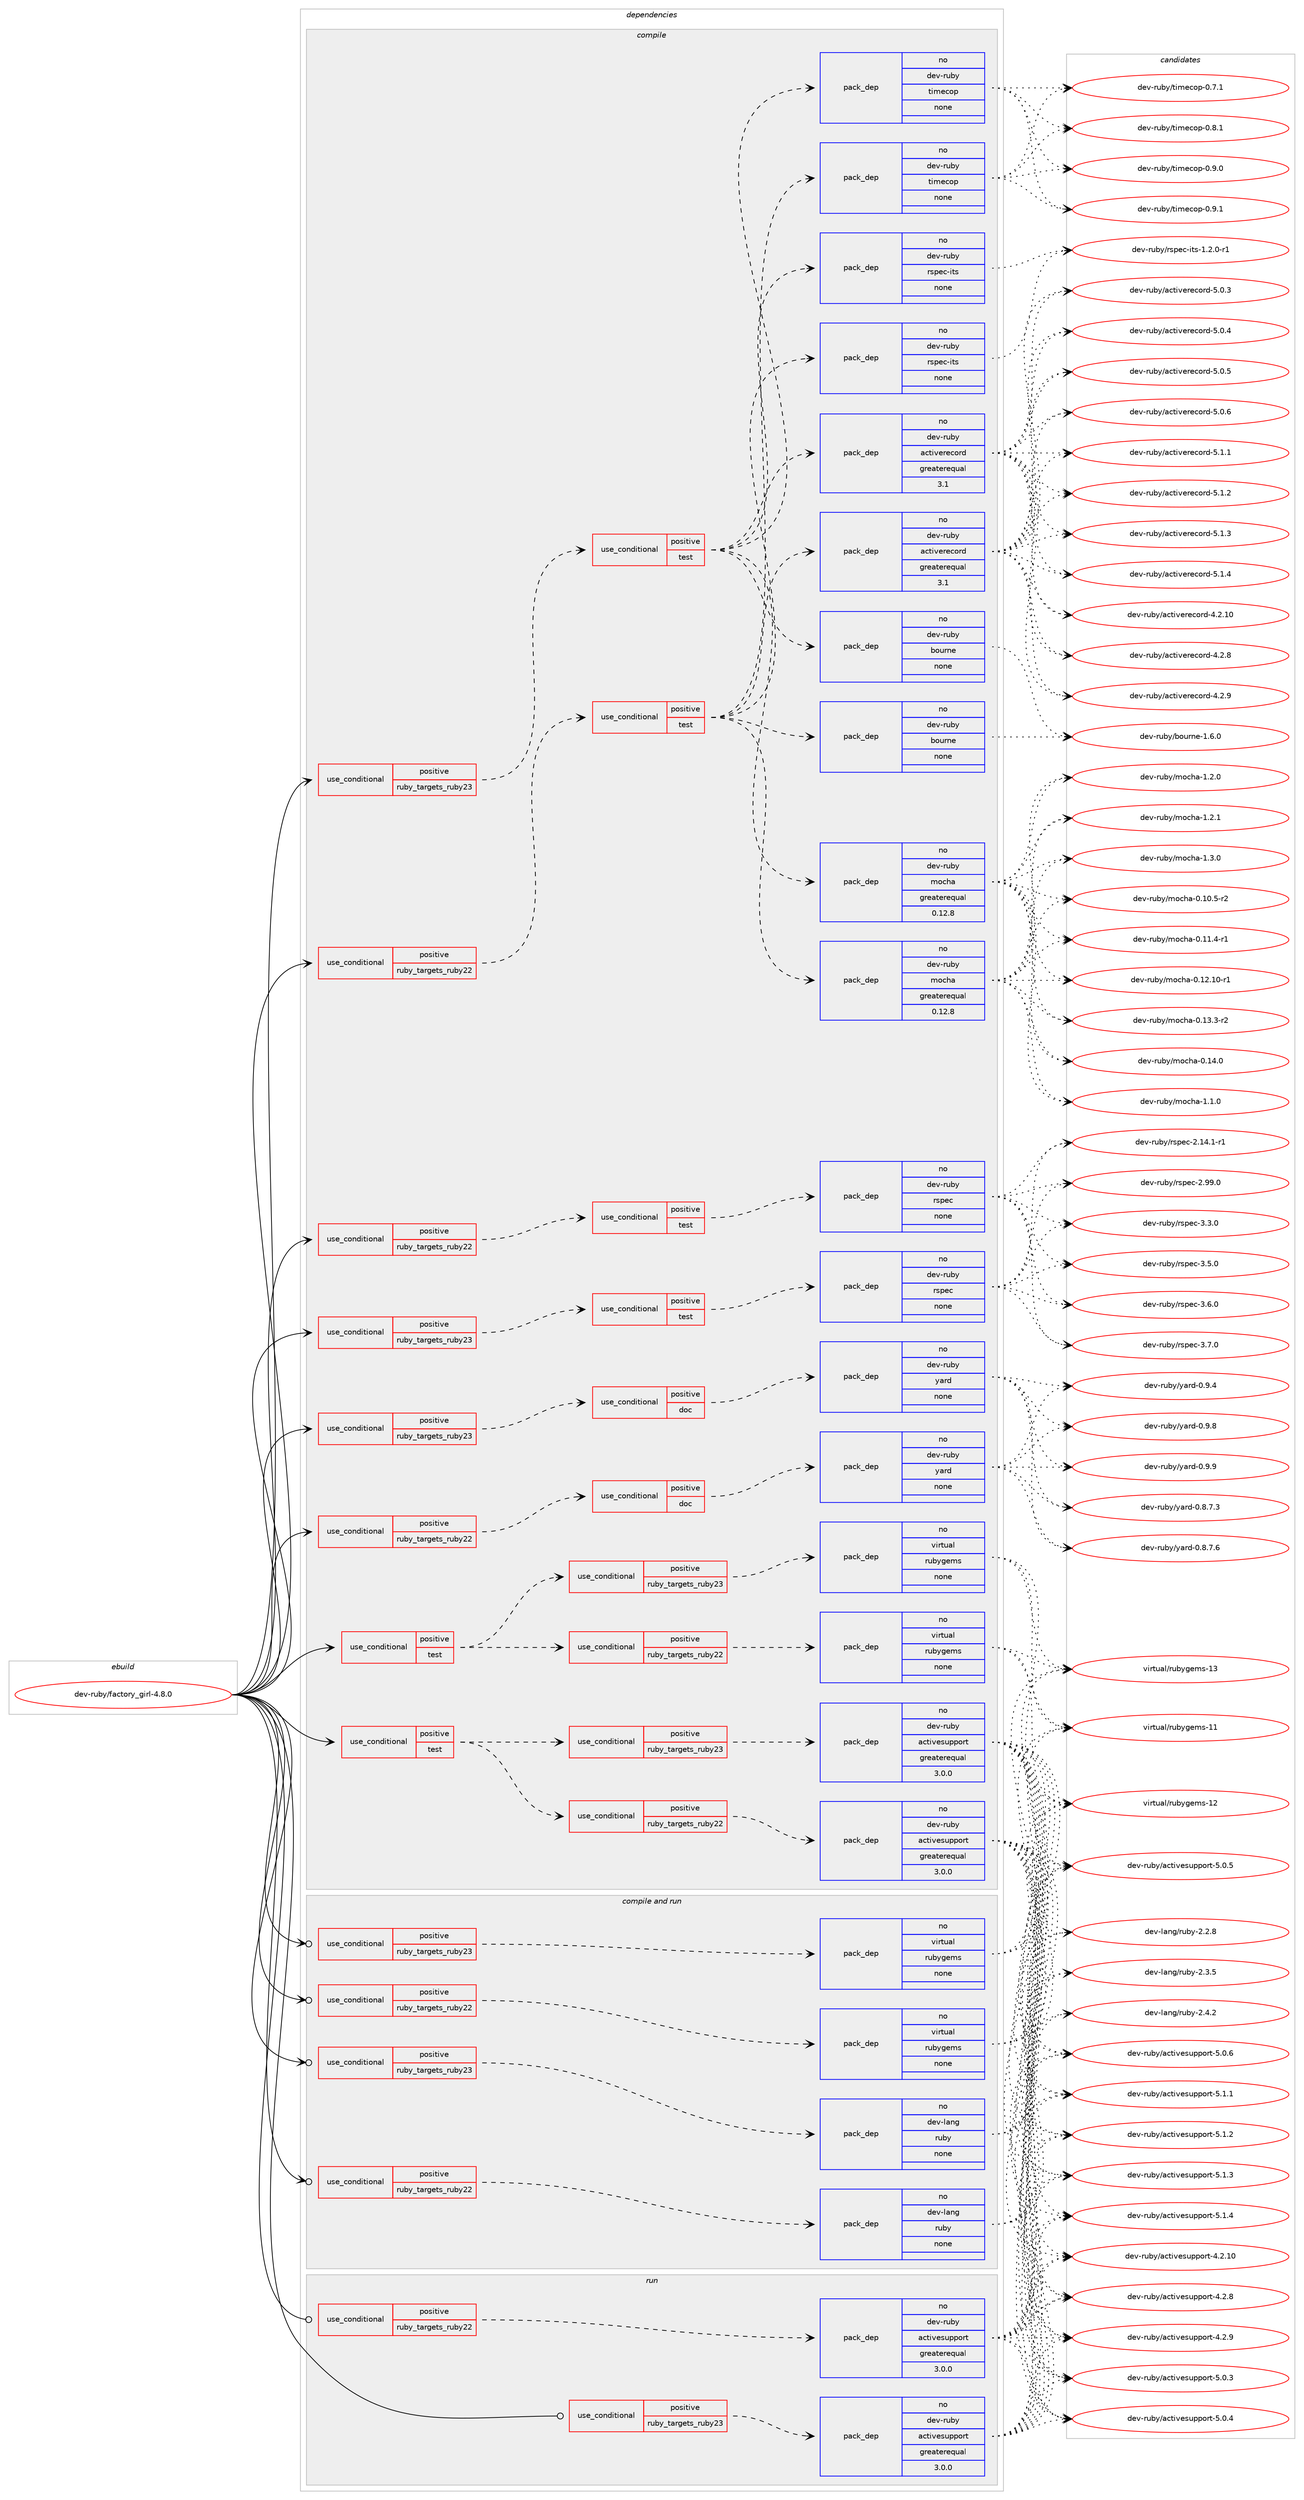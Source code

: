 digraph prolog {

# *************
# Graph options
# *************

newrank=true;
concentrate=true;
compound=true;
graph [rankdir=LR,fontname=Helvetica,fontsize=10,ranksep=1.5];#, ranksep=2.5, nodesep=0.2];
edge  [arrowhead=vee];
node  [fontname=Helvetica,fontsize=10];

# **********
# The ebuild
# **********

subgraph cluster_leftcol {
color=gray;
rank=same;
label=<<i>ebuild</i>>;
id [label="dev-ruby/factory_girl-4.8.0", color=red, width=4, href="../dev-ruby/factory_girl-4.8.0.svg"];
}

# ****************
# The dependencies
# ****************

subgraph cluster_midcol {
color=gray;
label=<<i>dependencies</i>>;
subgraph cluster_compile {
fillcolor="#eeeeee";
style=filled;
label=<<i>compile</i>>;
subgraph cond56533 {
dependency237658 [label=<<TABLE BORDER="0" CELLBORDER="1" CELLSPACING="0" CELLPADDING="4"><TR><TD ROWSPAN="3" CELLPADDING="10">use_conditional</TD></TR><TR><TD>positive</TD></TR><TR><TD>ruby_targets_ruby22</TD></TR></TABLE>>, shape=none, color=red];
subgraph cond56534 {
dependency237659 [label=<<TABLE BORDER="0" CELLBORDER="1" CELLSPACING="0" CELLPADDING="4"><TR><TD ROWSPAN="3" CELLPADDING="10">use_conditional</TD></TR><TR><TD>positive</TD></TR><TR><TD>doc</TD></TR></TABLE>>, shape=none, color=red];
subgraph pack177048 {
dependency237660 [label=<<TABLE BORDER="0" CELLBORDER="1" CELLSPACING="0" CELLPADDING="4" WIDTH="220"><TR><TD ROWSPAN="6" CELLPADDING="30">pack_dep</TD></TR><TR><TD WIDTH="110">no</TD></TR><TR><TD>dev-ruby</TD></TR><TR><TD>yard</TD></TR><TR><TD>none</TD></TR><TR><TD></TD></TR></TABLE>>, shape=none, color=blue];
}
dependency237659:e -> dependency237660:w [weight=20,style="dashed",arrowhead="vee"];
}
dependency237658:e -> dependency237659:w [weight=20,style="dashed",arrowhead="vee"];
}
id:e -> dependency237658:w [weight=20,style="solid",arrowhead="vee"];
subgraph cond56535 {
dependency237661 [label=<<TABLE BORDER="0" CELLBORDER="1" CELLSPACING="0" CELLPADDING="4"><TR><TD ROWSPAN="3" CELLPADDING="10">use_conditional</TD></TR><TR><TD>positive</TD></TR><TR><TD>ruby_targets_ruby22</TD></TR></TABLE>>, shape=none, color=red];
subgraph cond56536 {
dependency237662 [label=<<TABLE BORDER="0" CELLBORDER="1" CELLSPACING="0" CELLPADDING="4"><TR><TD ROWSPAN="3" CELLPADDING="10">use_conditional</TD></TR><TR><TD>positive</TD></TR><TR><TD>test</TD></TR></TABLE>>, shape=none, color=red];
subgraph pack177049 {
dependency237663 [label=<<TABLE BORDER="0" CELLBORDER="1" CELLSPACING="0" CELLPADDING="4" WIDTH="220"><TR><TD ROWSPAN="6" CELLPADDING="30">pack_dep</TD></TR><TR><TD WIDTH="110">no</TD></TR><TR><TD>dev-ruby</TD></TR><TR><TD>activerecord</TD></TR><TR><TD>greaterequal</TD></TR><TR><TD>3.1</TD></TR></TABLE>>, shape=none, color=blue];
}
dependency237662:e -> dependency237663:w [weight=20,style="dashed",arrowhead="vee"];
subgraph pack177050 {
dependency237664 [label=<<TABLE BORDER="0" CELLBORDER="1" CELLSPACING="0" CELLPADDING="4" WIDTH="220"><TR><TD ROWSPAN="6" CELLPADDING="30">pack_dep</TD></TR><TR><TD WIDTH="110">no</TD></TR><TR><TD>dev-ruby</TD></TR><TR><TD>bourne</TD></TR><TR><TD>none</TD></TR><TR><TD></TD></TR></TABLE>>, shape=none, color=blue];
}
dependency237662:e -> dependency237664:w [weight=20,style="dashed",arrowhead="vee"];
subgraph pack177051 {
dependency237665 [label=<<TABLE BORDER="0" CELLBORDER="1" CELLSPACING="0" CELLPADDING="4" WIDTH="220"><TR><TD ROWSPAN="6" CELLPADDING="30">pack_dep</TD></TR><TR><TD WIDTH="110">no</TD></TR><TR><TD>dev-ruby</TD></TR><TR><TD>mocha</TD></TR><TR><TD>greaterequal</TD></TR><TR><TD>0.12.8</TD></TR></TABLE>>, shape=none, color=blue];
}
dependency237662:e -> dependency237665:w [weight=20,style="dashed",arrowhead="vee"];
subgraph pack177052 {
dependency237666 [label=<<TABLE BORDER="0" CELLBORDER="1" CELLSPACING="0" CELLPADDING="4" WIDTH="220"><TR><TD ROWSPAN="6" CELLPADDING="30">pack_dep</TD></TR><TR><TD WIDTH="110">no</TD></TR><TR><TD>dev-ruby</TD></TR><TR><TD>rspec-its</TD></TR><TR><TD>none</TD></TR><TR><TD></TD></TR></TABLE>>, shape=none, color=blue];
}
dependency237662:e -> dependency237666:w [weight=20,style="dashed",arrowhead="vee"];
subgraph pack177053 {
dependency237667 [label=<<TABLE BORDER="0" CELLBORDER="1" CELLSPACING="0" CELLPADDING="4" WIDTH="220"><TR><TD ROWSPAN="6" CELLPADDING="30">pack_dep</TD></TR><TR><TD WIDTH="110">no</TD></TR><TR><TD>dev-ruby</TD></TR><TR><TD>timecop</TD></TR><TR><TD>none</TD></TR><TR><TD></TD></TR></TABLE>>, shape=none, color=blue];
}
dependency237662:e -> dependency237667:w [weight=20,style="dashed",arrowhead="vee"];
}
dependency237661:e -> dependency237662:w [weight=20,style="dashed",arrowhead="vee"];
}
id:e -> dependency237661:w [weight=20,style="solid",arrowhead="vee"];
subgraph cond56537 {
dependency237668 [label=<<TABLE BORDER="0" CELLBORDER="1" CELLSPACING="0" CELLPADDING="4"><TR><TD ROWSPAN="3" CELLPADDING="10">use_conditional</TD></TR><TR><TD>positive</TD></TR><TR><TD>ruby_targets_ruby22</TD></TR></TABLE>>, shape=none, color=red];
subgraph cond56538 {
dependency237669 [label=<<TABLE BORDER="0" CELLBORDER="1" CELLSPACING="0" CELLPADDING="4"><TR><TD ROWSPAN="3" CELLPADDING="10">use_conditional</TD></TR><TR><TD>positive</TD></TR><TR><TD>test</TD></TR></TABLE>>, shape=none, color=red];
subgraph pack177054 {
dependency237670 [label=<<TABLE BORDER="0" CELLBORDER="1" CELLSPACING="0" CELLPADDING="4" WIDTH="220"><TR><TD ROWSPAN="6" CELLPADDING="30">pack_dep</TD></TR><TR><TD WIDTH="110">no</TD></TR><TR><TD>dev-ruby</TD></TR><TR><TD>rspec</TD></TR><TR><TD>none</TD></TR><TR><TD></TD></TR></TABLE>>, shape=none, color=blue];
}
dependency237669:e -> dependency237670:w [weight=20,style="dashed",arrowhead="vee"];
}
dependency237668:e -> dependency237669:w [weight=20,style="dashed",arrowhead="vee"];
}
id:e -> dependency237668:w [weight=20,style="solid",arrowhead="vee"];
subgraph cond56539 {
dependency237671 [label=<<TABLE BORDER="0" CELLBORDER="1" CELLSPACING="0" CELLPADDING="4"><TR><TD ROWSPAN="3" CELLPADDING="10">use_conditional</TD></TR><TR><TD>positive</TD></TR><TR><TD>ruby_targets_ruby23</TD></TR></TABLE>>, shape=none, color=red];
subgraph cond56540 {
dependency237672 [label=<<TABLE BORDER="0" CELLBORDER="1" CELLSPACING="0" CELLPADDING="4"><TR><TD ROWSPAN="3" CELLPADDING="10">use_conditional</TD></TR><TR><TD>positive</TD></TR><TR><TD>doc</TD></TR></TABLE>>, shape=none, color=red];
subgraph pack177055 {
dependency237673 [label=<<TABLE BORDER="0" CELLBORDER="1" CELLSPACING="0" CELLPADDING="4" WIDTH="220"><TR><TD ROWSPAN="6" CELLPADDING="30">pack_dep</TD></TR><TR><TD WIDTH="110">no</TD></TR><TR><TD>dev-ruby</TD></TR><TR><TD>yard</TD></TR><TR><TD>none</TD></TR><TR><TD></TD></TR></TABLE>>, shape=none, color=blue];
}
dependency237672:e -> dependency237673:w [weight=20,style="dashed",arrowhead="vee"];
}
dependency237671:e -> dependency237672:w [weight=20,style="dashed",arrowhead="vee"];
}
id:e -> dependency237671:w [weight=20,style="solid",arrowhead="vee"];
subgraph cond56541 {
dependency237674 [label=<<TABLE BORDER="0" CELLBORDER="1" CELLSPACING="0" CELLPADDING="4"><TR><TD ROWSPAN="3" CELLPADDING="10">use_conditional</TD></TR><TR><TD>positive</TD></TR><TR><TD>ruby_targets_ruby23</TD></TR></TABLE>>, shape=none, color=red];
subgraph cond56542 {
dependency237675 [label=<<TABLE BORDER="0" CELLBORDER="1" CELLSPACING="0" CELLPADDING="4"><TR><TD ROWSPAN="3" CELLPADDING="10">use_conditional</TD></TR><TR><TD>positive</TD></TR><TR><TD>test</TD></TR></TABLE>>, shape=none, color=red];
subgraph pack177056 {
dependency237676 [label=<<TABLE BORDER="0" CELLBORDER="1" CELLSPACING="0" CELLPADDING="4" WIDTH="220"><TR><TD ROWSPAN="6" CELLPADDING="30">pack_dep</TD></TR><TR><TD WIDTH="110">no</TD></TR><TR><TD>dev-ruby</TD></TR><TR><TD>activerecord</TD></TR><TR><TD>greaterequal</TD></TR><TR><TD>3.1</TD></TR></TABLE>>, shape=none, color=blue];
}
dependency237675:e -> dependency237676:w [weight=20,style="dashed",arrowhead="vee"];
subgraph pack177057 {
dependency237677 [label=<<TABLE BORDER="0" CELLBORDER="1" CELLSPACING="0" CELLPADDING="4" WIDTH="220"><TR><TD ROWSPAN="6" CELLPADDING="30">pack_dep</TD></TR><TR><TD WIDTH="110">no</TD></TR><TR><TD>dev-ruby</TD></TR><TR><TD>bourne</TD></TR><TR><TD>none</TD></TR><TR><TD></TD></TR></TABLE>>, shape=none, color=blue];
}
dependency237675:e -> dependency237677:w [weight=20,style="dashed",arrowhead="vee"];
subgraph pack177058 {
dependency237678 [label=<<TABLE BORDER="0" CELLBORDER="1" CELLSPACING="0" CELLPADDING="4" WIDTH="220"><TR><TD ROWSPAN="6" CELLPADDING="30">pack_dep</TD></TR><TR><TD WIDTH="110">no</TD></TR><TR><TD>dev-ruby</TD></TR><TR><TD>mocha</TD></TR><TR><TD>greaterequal</TD></TR><TR><TD>0.12.8</TD></TR></TABLE>>, shape=none, color=blue];
}
dependency237675:e -> dependency237678:w [weight=20,style="dashed",arrowhead="vee"];
subgraph pack177059 {
dependency237679 [label=<<TABLE BORDER="0" CELLBORDER="1" CELLSPACING="0" CELLPADDING="4" WIDTH="220"><TR><TD ROWSPAN="6" CELLPADDING="30">pack_dep</TD></TR><TR><TD WIDTH="110">no</TD></TR><TR><TD>dev-ruby</TD></TR><TR><TD>rspec-its</TD></TR><TR><TD>none</TD></TR><TR><TD></TD></TR></TABLE>>, shape=none, color=blue];
}
dependency237675:e -> dependency237679:w [weight=20,style="dashed",arrowhead="vee"];
subgraph pack177060 {
dependency237680 [label=<<TABLE BORDER="0" CELLBORDER="1" CELLSPACING="0" CELLPADDING="4" WIDTH="220"><TR><TD ROWSPAN="6" CELLPADDING="30">pack_dep</TD></TR><TR><TD WIDTH="110">no</TD></TR><TR><TD>dev-ruby</TD></TR><TR><TD>timecop</TD></TR><TR><TD>none</TD></TR><TR><TD></TD></TR></TABLE>>, shape=none, color=blue];
}
dependency237675:e -> dependency237680:w [weight=20,style="dashed",arrowhead="vee"];
}
dependency237674:e -> dependency237675:w [weight=20,style="dashed",arrowhead="vee"];
}
id:e -> dependency237674:w [weight=20,style="solid",arrowhead="vee"];
subgraph cond56543 {
dependency237681 [label=<<TABLE BORDER="0" CELLBORDER="1" CELLSPACING="0" CELLPADDING="4"><TR><TD ROWSPAN="3" CELLPADDING="10">use_conditional</TD></TR><TR><TD>positive</TD></TR><TR><TD>ruby_targets_ruby23</TD></TR></TABLE>>, shape=none, color=red];
subgraph cond56544 {
dependency237682 [label=<<TABLE BORDER="0" CELLBORDER="1" CELLSPACING="0" CELLPADDING="4"><TR><TD ROWSPAN="3" CELLPADDING="10">use_conditional</TD></TR><TR><TD>positive</TD></TR><TR><TD>test</TD></TR></TABLE>>, shape=none, color=red];
subgraph pack177061 {
dependency237683 [label=<<TABLE BORDER="0" CELLBORDER="1" CELLSPACING="0" CELLPADDING="4" WIDTH="220"><TR><TD ROWSPAN="6" CELLPADDING="30">pack_dep</TD></TR><TR><TD WIDTH="110">no</TD></TR><TR><TD>dev-ruby</TD></TR><TR><TD>rspec</TD></TR><TR><TD>none</TD></TR><TR><TD></TD></TR></TABLE>>, shape=none, color=blue];
}
dependency237682:e -> dependency237683:w [weight=20,style="dashed",arrowhead="vee"];
}
dependency237681:e -> dependency237682:w [weight=20,style="dashed",arrowhead="vee"];
}
id:e -> dependency237681:w [weight=20,style="solid",arrowhead="vee"];
subgraph cond56545 {
dependency237684 [label=<<TABLE BORDER="0" CELLBORDER="1" CELLSPACING="0" CELLPADDING="4"><TR><TD ROWSPAN="3" CELLPADDING="10">use_conditional</TD></TR><TR><TD>positive</TD></TR><TR><TD>test</TD></TR></TABLE>>, shape=none, color=red];
subgraph cond56546 {
dependency237685 [label=<<TABLE BORDER="0" CELLBORDER="1" CELLSPACING="0" CELLPADDING="4"><TR><TD ROWSPAN="3" CELLPADDING="10">use_conditional</TD></TR><TR><TD>positive</TD></TR><TR><TD>ruby_targets_ruby22</TD></TR></TABLE>>, shape=none, color=red];
subgraph pack177062 {
dependency237686 [label=<<TABLE BORDER="0" CELLBORDER="1" CELLSPACING="0" CELLPADDING="4" WIDTH="220"><TR><TD ROWSPAN="6" CELLPADDING="30">pack_dep</TD></TR><TR><TD WIDTH="110">no</TD></TR><TR><TD>dev-ruby</TD></TR><TR><TD>activesupport</TD></TR><TR><TD>greaterequal</TD></TR><TR><TD>3.0.0</TD></TR></TABLE>>, shape=none, color=blue];
}
dependency237685:e -> dependency237686:w [weight=20,style="dashed",arrowhead="vee"];
}
dependency237684:e -> dependency237685:w [weight=20,style="dashed",arrowhead="vee"];
subgraph cond56547 {
dependency237687 [label=<<TABLE BORDER="0" CELLBORDER="1" CELLSPACING="0" CELLPADDING="4"><TR><TD ROWSPAN="3" CELLPADDING="10">use_conditional</TD></TR><TR><TD>positive</TD></TR><TR><TD>ruby_targets_ruby23</TD></TR></TABLE>>, shape=none, color=red];
subgraph pack177063 {
dependency237688 [label=<<TABLE BORDER="0" CELLBORDER="1" CELLSPACING="0" CELLPADDING="4" WIDTH="220"><TR><TD ROWSPAN="6" CELLPADDING="30">pack_dep</TD></TR><TR><TD WIDTH="110">no</TD></TR><TR><TD>dev-ruby</TD></TR><TR><TD>activesupport</TD></TR><TR><TD>greaterequal</TD></TR><TR><TD>3.0.0</TD></TR></TABLE>>, shape=none, color=blue];
}
dependency237687:e -> dependency237688:w [weight=20,style="dashed",arrowhead="vee"];
}
dependency237684:e -> dependency237687:w [weight=20,style="dashed",arrowhead="vee"];
}
id:e -> dependency237684:w [weight=20,style="solid",arrowhead="vee"];
subgraph cond56548 {
dependency237689 [label=<<TABLE BORDER="0" CELLBORDER="1" CELLSPACING="0" CELLPADDING="4"><TR><TD ROWSPAN="3" CELLPADDING="10">use_conditional</TD></TR><TR><TD>positive</TD></TR><TR><TD>test</TD></TR></TABLE>>, shape=none, color=red];
subgraph cond56549 {
dependency237690 [label=<<TABLE BORDER="0" CELLBORDER="1" CELLSPACING="0" CELLPADDING="4"><TR><TD ROWSPAN="3" CELLPADDING="10">use_conditional</TD></TR><TR><TD>positive</TD></TR><TR><TD>ruby_targets_ruby22</TD></TR></TABLE>>, shape=none, color=red];
subgraph pack177064 {
dependency237691 [label=<<TABLE BORDER="0" CELLBORDER="1" CELLSPACING="0" CELLPADDING="4" WIDTH="220"><TR><TD ROWSPAN="6" CELLPADDING="30">pack_dep</TD></TR><TR><TD WIDTH="110">no</TD></TR><TR><TD>virtual</TD></TR><TR><TD>rubygems</TD></TR><TR><TD>none</TD></TR><TR><TD></TD></TR></TABLE>>, shape=none, color=blue];
}
dependency237690:e -> dependency237691:w [weight=20,style="dashed",arrowhead="vee"];
}
dependency237689:e -> dependency237690:w [weight=20,style="dashed",arrowhead="vee"];
subgraph cond56550 {
dependency237692 [label=<<TABLE BORDER="0" CELLBORDER="1" CELLSPACING="0" CELLPADDING="4"><TR><TD ROWSPAN="3" CELLPADDING="10">use_conditional</TD></TR><TR><TD>positive</TD></TR><TR><TD>ruby_targets_ruby23</TD></TR></TABLE>>, shape=none, color=red];
subgraph pack177065 {
dependency237693 [label=<<TABLE BORDER="0" CELLBORDER="1" CELLSPACING="0" CELLPADDING="4" WIDTH="220"><TR><TD ROWSPAN="6" CELLPADDING="30">pack_dep</TD></TR><TR><TD WIDTH="110">no</TD></TR><TR><TD>virtual</TD></TR><TR><TD>rubygems</TD></TR><TR><TD>none</TD></TR><TR><TD></TD></TR></TABLE>>, shape=none, color=blue];
}
dependency237692:e -> dependency237693:w [weight=20,style="dashed",arrowhead="vee"];
}
dependency237689:e -> dependency237692:w [weight=20,style="dashed",arrowhead="vee"];
}
id:e -> dependency237689:w [weight=20,style="solid",arrowhead="vee"];
}
subgraph cluster_compileandrun {
fillcolor="#eeeeee";
style=filled;
label=<<i>compile and run</i>>;
subgraph cond56551 {
dependency237694 [label=<<TABLE BORDER="0" CELLBORDER="1" CELLSPACING="0" CELLPADDING="4"><TR><TD ROWSPAN="3" CELLPADDING="10">use_conditional</TD></TR><TR><TD>positive</TD></TR><TR><TD>ruby_targets_ruby22</TD></TR></TABLE>>, shape=none, color=red];
subgraph pack177066 {
dependency237695 [label=<<TABLE BORDER="0" CELLBORDER="1" CELLSPACING="0" CELLPADDING="4" WIDTH="220"><TR><TD ROWSPAN="6" CELLPADDING="30">pack_dep</TD></TR><TR><TD WIDTH="110">no</TD></TR><TR><TD>dev-lang</TD></TR><TR><TD>ruby</TD></TR><TR><TD>none</TD></TR><TR><TD></TD></TR></TABLE>>, shape=none, color=blue];
}
dependency237694:e -> dependency237695:w [weight=20,style="dashed",arrowhead="vee"];
}
id:e -> dependency237694:w [weight=20,style="solid",arrowhead="odotvee"];
subgraph cond56552 {
dependency237696 [label=<<TABLE BORDER="0" CELLBORDER="1" CELLSPACING="0" CELLPADDING="4"><TR><TD ROWSPAN="3" CELLPADDING="10">use_conditional</TD></TR><TR><TD>positive</TD></TR><TR><TD>ruby_targets_ruby22</TD></TR></TABLE>>, shape=none, color=red];
subgraph pack177067 {
dependency237697 [label=<<TABLE BORDER="0" CELLBORDER="1" CELLSPACING="0" CELLPADDING="4" WIDTH="220"><TR><TD ROWSPAN="6" CELLPADDING="30">pack_dep</TD></TR><TR><TD WIDTH="110">no</TD></TR><TR><TD>virtual</TD></TR><TR><TD>rubygems</TD></TR><TR><TD>none</TD></TR><TR><TD></TD></TR></TABLE>>, shape=none, color=blue];
}
dependency237696:e -> dependency237697:w [weight=20,style="dashed",arrowhead="vee"];
}
id:e -> dependency237696:w [weight=20,style="solid",arrowhead="odotvee"];
subgraph cond56553 {
dependency237698 [label=<<TABLE BORDER="0" CELLBORDER="1" CELLSPACING="0" CELLPADDING="4"><TR><TD ROWSPAN="3" CELLPADDING="10">use_conditional</TD></TR><TR><TD>positive</TD></TR><TR><TD>ruby_targets_ruby23</TD></TR></TABLE>>, shape=none, color=red];
subgraph pack177068 {
dependency237699 [label=<<TABLE BORDER="0" CELLBORDER="1" CELLSPACING="0" CELLPADDING="4" WIDTH="220"><TR><TD ROWSPAN="6" CELLPADDING="30">pack_dep</TD></TR><TR><TD WIDTH="110">no</TD></TR><TR><TD>dev-lang</TD></TR><TR><TD>ruby</TD></TR><TR><TD>none</TD></TR><TR><TD></TD></TR></TABLE>>, shape=none, color=blue];
}
dependency237698:e -> dependency237699:w [weight=20,style="dashed",arrowhead="vee"];
}
id:e -> dependency237698:w [weight=20,style="solid",arrowhead="odotvee"];
subgraph cond56554 {
dependency237700 [label=<<TABLE BORDER="0" CELLBORDER="1" CELLSPACING="0" CELLPADDING="4"><TR><TD ROWSPAN="3" CELLPADDING="10">use_conditional</TD></TR><TR><TD>positive</TD></TR><TR><TD>ruby_targets_ruby23</TD></TR></TABLE>>, shape=none, color=red];
subgraph pack177069 {
dependency237701 [label=<<TABLE BORDER="0" CELLBORDER="1" CELLSPACING="0" CELLPADDING="4" WIDTH="220"><TR><TD ROWSPAN="6" CELLPADDING="30">pack_dep</TD></TR><TR><TD WIDTH="110">no</TD></TR><TR><TD>virtual</TD></TR><TR><TD>rubygems</TD></TR><TR><TD>none</TD></TR><TR><TD></TD></TR></TABLE>>, shape=none, color=blue];
}
dependency237700:e -> dependency237701:w [weight=20,style="dashed",arrowhead="vee"];
}
id:e -> dependency237700:w [weight=20,style="solid",arrowhead="odotvee"];
}
subgraph cluster_run {
fillcolor="#eeeeee";
style=filled;
label=<<i>run</i>>;
subgraph cond56555 {
dependency237702 [label=<<TABLE BORDER="0" CELLBORDER="1" CELLSPACING="0" CELLPADDING="4"><TR><TD ROWSPAN="3" CELLPADDING="10">use_conditional</TD></TR><TR><TD>positive</TD></TR><TR><TD>ruby_targets_ruby22</TD></TR></TABLE>>, shape=none, color=red];
subgraph pack177070 {
dependency237703 [label=<<TABLE BORDER="0" CELLBORDER="1" CELLSPACING="0" CELLPADDING="4" WIDTH="220"><TR><TD ROWSPAN="6" CELLPADDING="30">pack_dep</TD></TR><TR><TD WIDTH="110">no</TD></TR><TR><TD>dev-ruby</TD></TR><TR><TD>activesupport</TD></TR><TR><TD>greaterequal</TD></TR><TR><TD>3.0.0</TD></TR></TABLE>>, shape=none, color=blue];
}
dependency237702:e -> dependency237703:w [weight=20,style="dashed",arrowhead="vee"];
}
id:e -> dependency237702:w [weight=20,style="solid",arrowhead="odot"];
subgraph cond56556 {
dependency237704 [label=<<TABLE BORDER="0" CELLBORDER="1" CELLSPACING="0" CELLPADDING="4"><TR><TD ROWSPAN="3" CELLPADDING="10">use_conditional</TD></TR><TR><TD>positive</TD></TR><TR><TD>ruby_targets_ruby23</TD></TR></TABLE>>, shape=none, color=red];
subgraph pack177071 {
dependency237705 [label=<<TABLE BORDER="0" CELLBORDER="1" CELLSPACING="0" CELLPADDING="4" WIDTH="220"><TR><TD ROWSPAN="6" CELLPADDING="30">pack_dep</TD></TR><TR><TD WIDTH="110">no</TD></TR><TR><TD>dev-ruby</TD></TR><TR><TD>activesupport</TD></TR><TR><TD>greaterequal</TD></TR><TR><TD>3.0.0</TD></TR></TABLE>>, shape=none, color=blue];
}
dependency237704:e -> dependency237705:w [weight=20,style="dashed",arrowhead="vee"];
}
id:e -> dependency237704:w [weight=20,style="solid",arrowhead="odot"];
}
}

# **************
# The candidates
# **************

subgraph cluster_choices {
rank=same;
color=gray;
label=<<i>candidates</i>>;

subgraph choice177048 {
color=black;
nodesep=1;
choice100101118451141179812147121971141004548465646554651 [label="dev-ruby/yard-0.8.7.3", color=red, width=4,href="../dev-ruby/yard-0.8.7.3.svg"];
choice100101118451141179812147121971141004548465646554654 [label="dev-ruby/yard-0.8.7.6", color=red, width=4,href="../dev-ruby/yard-0.8.7.6.svg"];
choice10010111845114117981214712197114100454846574652 [label="dev-ruby/yard-0.9.4", color=red, width=4,href="../dev-ruby/yard-0.9.4.svg"];
choice10010111845114117981214712197114100454846574656 [label="dev-ruby/yard-0.9.8", color=red, width=4,href="../dev-ruby/yard-0.9.8.svg"];
choice10010111845114117981214712197114100454846574657 [label="dev-ruby/yard-0.9.9", color=red, width=4,href="../dev-ruby/yard-0.9.9.svg"];
dependency237660:e -> choice100101118451141179812147121971141004548465646554651:w [style=dotted,weight="100"];
dependency237660:e -> choice100101118451141179812147121971141004548465646554654:w [style=dotted,weight="100"];
dependency237660:e -> choice10010111845114117981214712197114100454846574652:w [style=dotted,weight="100"];
dependency237660:e -> choice10010111845114117981214712197114100454846574656:w [style=dotted,weight="100"];
dependency237660:e -> choice10010111845114117981214712197114100454846574657:w [style=dotted,weight="100"];
}
subgraph choice177049 {
color=black;
nodesep=1;
choice10010111845114117981214797991161051181011141019911111410045524650464948 [label="dev-ruby/activerecord-4.2.10", color=red, width=4,href="../dev-ruby/activerecord-4.2.10.svg"];
choice100101118451141179812147979911610511810111410199111114100455246504656 [label="dev-ruby/activerecord-4.2.8", color=red, width=4,href="../dev-ruby/activerecord-4.2.8.svg"];
choice100101118451141179812147979911610511810111410199111114100455246504657 [label="dev-ruby/activerecord-4.2.9", color=red, width=4,href="../dev-ruby/activerecord-4.2.9.svg"];
choice100101118451141179812147979911610511810111410199111114100455346484651 [label="dev-ruby/activerecord-5.0.3", color=red, width=4,href="../dev-ruby/activerecord-5.0.3.svg"];
choice100101118451141179812147979911610511810111410199111114100455346484652 [label="dev-ruby/activerecord-5.0.4", color=red, width=4,href="../dev-ruby/activerecord-5.0.4.svg"];
choice100101118451141179812147979911610511810111410199111114100455346484653 [label="dev-ruby/activerecord-5.0.5", color=red, width=4,href="../dev-ruby/activerecord-5.0.5.svg"];
choice100101118451141179812147979911610511810111410199111114100455346484654 [label="dev-ruby/activerecord-5.0.6", color=red, width=4,href="../dev-ruby/activerecord-5.0.6.svg"];
choice100101118451141179812147979911610511810111410199111114100455346494649 [label="dev-ruby/activerecord-5.1.1", color=red, width=4,href="../dev-ruby/activerecord-5.1.1.svg"];
choice100101118451141179812147979911610511810111410199111114100455346494650 [label="dev-ruby/activerecord-5.1.2", color=red, width=4,href="../dev-ruby/activerecord-5.1.2.svg"];
choice100101118451141179812147979911610511810111410199111114100455346494651 [label="dev-ruby/activerecord-5.1.3", color=red, width=4,href="../dev-ruby/activerecord-5.1.3.svg"];
choice100101118451141179812147979911610511810111410199111114100455346494652 [label="dev-ruby/activerecord-5.1.4", color=red, width=4,href="../dev-ruby/activerecord-5.1.4.svg"];
dependency237663:e -> choice10010111845114117981214797991161051181011141019911111410045524650464948:w [style=dotted,weight="100"];
dependency237663:e -> choice100101118451141179812147979911610511810111410199111114100455246504656:w [style=dotted,weight="100"];
dependency237663:e -> choice100101118451141179812147979911610511810111410199111114100455246504657:w [style=dotted,weight="100"];
dependency237663:e -> choice100101118451141179812147979911610511810111410199111114100455346484651:w [style=dotted,weight="100"];
dependency237663:e -> choice100101118451141179812147979911610511810111410199111114100455346484652:w [style=dotted,weight="100"];
dependency237663:e -> choice100101118451141179812147979911610511810111410199111114100455346484653:w [style=dotted,weight="100"];
dependency237663:e -> choice100101118451141179812147979911610511810111410199111114100455346484654:w [style=dotted,weight="100"];
dependency237663:e -> choice100101118451141179812147979911610511810111410199111114100455346494649:w [style=dotted,weight="100"];
dependency237663:e -> choice100101118451141179812147979911610511810111410199111114100455346494650:w [style=dotted,weight="100"];
dependency237663:e -> choice100101118451141179812147979911610511810111410199111114100455346494651:w [style=dotted,weight="100"];
dependency237663:e -> choice100101118451141179812147979911610511810111410199111114100455346494652:w [style=dotted,weight="100"];
}
subgraph choice177050 {
color=black;
nodesep=1;
choice10010111845114117981214798111117114110101454946544648 [label="dev-ruby/bourne-1.6.0", color=red, width=4,href="../dev-ruby/bourne-1.6.0.svg"];
dependency237664:e -> choice10010111845114117981214798111117114110101454946544648:w [style=dotted,weight="100"];
}
subgraph choice177051 {
color=black;
nodesep=1;
choice1001011184511411798121471091119910497454846494846534511450 [label="dev-ruby/mocha-0.10.5-r2", color=red, width=4,href="../dev-ruby/mocha-0.10.5-r2.svg"];
choice1001011184511411798121471091119910497454846494946524511449 [label="dev-ruby/mocha-0.11.4-r1", color=red, width=4,href="../dev-ruby/mocha-0.11.4-r1.svg"];
choice100101118451141179812147109111991049745484649504649484511449 [label="dev-ruby/mocha-0.12.10-r1", color=red, width=4,href="../dev-ruby/mocha-0.12.10-r1.svg"];
choice1001011184511411798121471091119910497454846495146514511450 [label="dev-ruby/mocha-0.13.3-r2", color=red, width=4,href="../dev-ruby/mocha-0.13.3-r2.svg"];
choice100101118451141179812147109111991049745484649524648 [label="dev-ruby/mocha-0.14.0", color=red, width=4,href="../dev-ruby/mocha-0.14.0.svg"];
choice1001011184511411798121471091119910497454946494648 [label="dev-ruby/mocha-1.1.0", color=red, width=4,href="../dev-ruby/mocha-1.1.0.svg"];
choice1001011184511411798121471091119910497454946504648 [label="dev-ruby/mocha-1.2.0", color=red, width=4,href="../dev-ruby/mocha-1.2.0.svg"];
choice1001011184511411798121471091119910497454946504649 [label="dev-ruby/mocha-1.2.1", color=red, width=4,href="../dev-ruby/mocha-1.2.1.svg"];
choice1001011184511411798121471091119910497454946514648 [label="dev-ruby/mocha-1.3.0", color=red, width=4,href="../dev-ruby/mocha-1.3.0.svg"];
dependency237665:e -> choice1001011184511411798121471091119910497454846494846534511450:w [style=dotted,weight="100"];
dependency237665:e -> choice1001011184511411798121471091119910497454846494946524511449:w [style=dotted,weight="100"];
dependency237665:e -> choice100101118451141179812147109111991049745484649504649484511449:w [style=dotted,weight="100"];
dependency237665:e -> choice1001011184511411798121471091119910497454846495146514511450:w [style=dotted,weight="100"];
dependency237665:e -> choice100101118451141179812147109111991049745484649524648:w [style=dotted,weight="100"];
dependency237665:e -> choice1001011184511411798121471091119910497454946494648:w [style=dotted,weight="100"];
dependency237665:e -> choice1001011184511411798121471091119910497454946504648:w [style=dotted,weight="100"];
dependency237665:e -> choice1001011184511411798121471091119910497454946504649:w [style=dotted,weight="100"];
dependency237665:e -> choice1001011184511411798121471091119910497454946514648:w [style=dotted,weight="100"];
}
subgraph choice177052 {
color=black;
nodesep=1;
choice10010111845114117981214711411511210199451051161154549465046484511449 [label="dev-ruby/rspec-its-1.2.0-r1", color=red, width=4,href="../dev-ruby/rspec-its-1.2.0-r1.svg"];
dependency237666:e -> choice10010111845114117981214711411511210199451051161154549465046484511449:w [style=dotted,weight="100"];
}
subgraph choice177053 {
color=black;
nodesep=1;
choice10010111845114117981214711610510910199111112454846554649 [label="dev-ruby/timecop-0.7.1", color=red, width=4,href="../dev-ruby/timecop-0.7.1.svg"];
choice10010111845114117981214711610510910199111112454846564649 [label="dev-ruby/timecop-0.8.1", color=red, width=4,href="../dev-ruby/timecop-0.8.1.svg"];
choice10010111845114117981214711610510910199111112454846574648 [label="dev-ruby/timecop-0.9.0", color=red, width=4,href="../dev-ruby/timecop-0.9.0.svg"];
choice10010111845114117981214711610510910199111112454846574649 [label="dev-ruby/timecop-0.9.1", color=red, width=4,href="../dev-ruby/timecop-0.9.1.svg"];
dependency237667:e -> choice10010111845114117981214711610510910199111112454846554649:w [style=dotted,weight="100"];
dependency237667:e -> choice10010111845114117981214711610510910199111112454846564649:w [style=dotted,weight="100"];
dependency237667:e -> choice10010111845114117981214711610510910199111112454846574648:w [style=dotted,weight="100"];
dependency237667:e -> choice10010111845114117981214711610510910199111112454846574649:w [style=dotted,weight="100"];
}
subgraph choice177054 {
color=black;
nodesep=1;
choice10010111845114117981214711411511210199455046495246494511449 [label="dev-ruby/rspec-2.14.1-r1", color=red, width=4,href="../dev-ruby/rspec-2.14.1-r1.svg"];
choice1001011184511411798121471141151121019945504657574648 [label="dev-ruby/rspec-2.99.0", color=red, width=4,href="../dev-ruby/rspec-2.99.0.svg"];
choice10010111845114117981214711411511210199455146514648 [label="dev-ruby/rspec-3.3.0", color=red, width=4,href="../dev-ruby/rspec-3.3.0.svg"];
choice10010111845114117981214711411511210199455146534648 [label="dev-ruby/rspec-3.5.0", color=red, width=4,href="../dev-ruby/rspec-3.5.0.svg"];
choice10010111845114117981214711411511210199455146544648 [label="dev-ruby/rspec-3.6.0", color=red, width=4,href="../dev-ruby/rspec-3.6.0.svg"];
choice10010111845114117981214711411511210199455146554648 [label="dev-ruby/rspec-3.7.0", color=red, width=4,href="../dev-ruby/rspec-3.7.0.svg"];
dependency237670:e -> choice10010111845114117981214711411511210199455046495246494511449:w [style=dotted,weight="100"];
dependency237670:e -> choice1001011184511411798121471141151121019945504657574648:w [style=dotted,weight="100"];
dependency237670:e -> choice10010111845114117981214711411511210199455146514648:w [style=dotted,weight="100"];
dependency237670:e -> choice10010111845114117981214711411511210199455146534648:w [style=dotted,weight="100"];
dependency237670:e -> choice10010111845114117981214711411511210199455146544648:w [style=dotted,weight="100"];
dependency237670:e -> choice10010111845114117981214711411511210199455146554648:w [style=dotted,weight="100"];
}
subgraph choice177055 {
color=black;
nodesep=1;
choice100101118451141179812147121971141004548465646554651 [label="dev-ruby/yard-0.8.7.3", color=red, width=4,href="../dev-ruby/yard-0.8.7.3.svg"];
choice100101118451141179812147121971141004548465646554654 [label="dev-ruby/yard-0.8.7.6", color=red, width=4,href="../dev-ruby/yard-0.8.7.6.svg"];
choice10010111845114117981214712197114100454846574652 [label="dev-ruby/yard-0.9.4", color=red, width=4,href="../dev-ruby/yard-0.9.4.svg"];
choice10010111845114117981214712197114100454846574656 [label="dev-ruby/yard-0.9.8", color=red, width=4,href="../dev-ruby/yard-0.9.8.svg"];
choice10010111845114117981214712197114100454846574657 [label="dev-ruby/yard-0.9.9", color=red, width=4,href="../dev-ruby/yard-0.9.9.svg"];
dependency237673:e -> choice100101118451141179812147121971141004548465646554651:w [style=dotted,weight="100"];
dependency237673:e -> choice100101118451141179812147121971141004548465646554654:w [style=dotted,weight="100"];
dependency237673:e -> choice10010111845114117981214712197114100454846574652:w [style=dotted,weight="100"];
dependency237673:e -> choice10010111845114117981214712197114100454846574656:w [style=dotted,weight="100"];
dependency237673:e -> choice10010111845114117981214712197114100454846574657:w [style=dotted,weight="100"];
}
subgraph choice177056 {
color=black;
nodesep=1;
choice10010111845114117981214797991161051181011141019911111410045524650464948 [label="dev-ruby/activerecord-4.2.10", color=red, width=4,href="../dev-ruby/activerecord-4.2.10.svg"];
choice100101118451141179812147979911610511810111410199111114100455246504656 [label="dev-ruby/activerecord-4.2.8", color=red, width=4,href="../dev-ruby/activerecord-4.2.8.svg"];
choice100101118451141179812147979911610511810111410199111114100455246504657 [label="dev-ruby/activerecord-4.2.9", color=red, width=4,href="../dev-ruby/activerecord-4.2.9.svg"];
choice100101118451141179812147979911610511810111410199111114100455346484651 [label="dev-ruby/activerecord-5.0.3", color=red, width=4,href="../dev-ruby/activerecord-5.0.3.svg"];
choice100101118451141179812147979911610511810111410199111114100455346484652 [label="dev-ruby/activerecord-5.0.4", color=red, width=4,href="../dev-ruby/activerecord-5.0.4.svg"];
choice100101118451141179812147979911610511810111410199111114100455346484653 [label="dev-ruby/activerecord-5.0.5", color=red, width=4,href="../dev-ruby/activerecord-5.0.5.svg"];
choice100101118451141179812147979911610511810111410199111114100455346484654 [label="dev-ruby/activerecord-5.0.6", color=red, width=4,href="../dev-ruby/activerecord-5.0.6.svg"];
choice100101118451141179812147979911610511810111410199111114100455346494649 [label="dev-ruby/activerecord-5.1.1", color=red, width=4,href="../dev-ruby/activerecord-5.1.1.svg"];
choice100101118451141179812147979911610511810111410199111114100455346494650 [label="dev-ruby/activerecord-5.1.2", color=red, width=4,href="../dev-ruby/activerecord-5.1.2.svg"];
choice100101118451141179812147979911610511810111410199111114100455346494651 [label="dev-ruby/activerecord-5.1.3", color=red, width=4,href="../dev-ruby/activerecord-5.1.3.svg"];
choice100101118451141179812147979911610511810111410199111114100455346494652 [label="dev-ruby/activerecord-5.1.4", color=red, width=4,href="../dev-ruby/activerecord-5.1.4.svg"];
dependency237676:e -> choice10010111845114117981214797991161051181011141019911111410045524650464948:w [style=dotted,weight="100"];
dependency237676:e -> choice100101118451141179812147979911610511810111410199111114100455246504656:w [style=dotted,weight="100"];
dependency237676:e -> choice100101118451141179812147979911610511810111410199111114100455246504657:w [style=dotted,weight="100"];
dependency237676:e -> choice100101118451141179812147979911610511810111410199111114100455346484651:w [style=dotted,weight="100"];
dependency237676:e -> choice100101118451141179812147979911610511810111410199111114100455346484652:w [style=dotted,weight="100"];
dependency237676:e -> choice100101118451141179812147979911610511810111410199111114100455346484653:w [style=dotted,weight="100"];
dependency237676:e -> choice100101118451141179812147979911610511810111410199111114100455346484654:w [style=dotted,weight="100"];
dependency237676:e -> choice100101118451141179812147979911610511810111410199111114100455346494649:w [style=dotted,weight="100"];
dependency237676:e -> choice100101118451141179812147979911610511810111410199111114100455346494650:w [style=dotted,weight="100"];
dependency237676:e -> choice100101118451141179812147979911610511810111410199111114100455346494651:w [style=dotted,weight="100"];
dependency237676:e -> choice100101118451141179812147979911610511810111410199111114100455346494652:w [style=dotted,weight="100"];
}
subgraph choice177057 {
color=black;
nodesep=1;
choice10010111845114117981214798111117114110101454946544648 [label="dev-ruby/bourne-1.6.0", color=red, width=4,href="../dev-ruby/bourne-1.6.0.svg"];
dependency237677:e -> choice10010111845114117981214798111117114110101454946544648:w [style=dotted,weight="100"];
}
subgraph choice177058 {
color=black;
nodesep=1;
choice1001011184511411798121471091119910497454846494846534511450 [label="dev-ruby/mocha-0.10.5-r2", color=red, width=4,href="../dev-ruby/mocha-0.10.5-r2.svg"];
choice1001011184511411798121471091119910497454846494946524511449 [label="dev-ruby/mocha-0.11.4-r1", color=red, width=4,href="../dev-ruby/mocha-0.11.4-r1.svg"];
choice100101118451141179812147109111991049745484649504649484511449 [label="dev-ruby/mocha-0.12.10-r1", color=red, width=4,href="../dev-ruby/mocha-0.12.10-r1.svg"];
choice1001011184511411798121471091119910497454846495146514511450 [label="dev-ruby/mocha-0.13.3-r2", color=red, width=4,href="../dev-ruby/mocha-0.13.3-r2.svg"];
choice100101118451141179812147109111991049745484649524648 [label="dev-ruby/mocha-0.14.0", color=red, width=4,href="../dev-ruby/mocha-0.14.0.svg"];
choice1001011184511411798121471091119910497454946494648 [label="dev-ruby/mocha-1.1.0", color=red, width=4,href="../dev-ruby/mocha-1.1.0.svg"];
choice1001011184511411798121471091119910497454946504648 [label="dev-ruby/mocha-1.2.0", color=red, width=4,href="../dev-ruby/mocha-1.2.0.svg"];
choice1001011184511411798121471091119910497454946504649 [label="dev-ruby/mocha-1.2.1", color=red, width=4,href="../dev-ruby/mocha-1.2.1.svg"];
choice1001011184511411798121471091119910497454946514648 [label="dev-ruby/mocha-1.3.0", color=red, width=4,href="../dev-ruby/mocha-1.3.0.svg"];
dependency237678:e -> choice1001011184511411798121471091119910497454846494846534511450:w [style=dotted,weight="100"];
dependency237678:e -> choice1001011184511411798121471091119910497454846494946524511449:w [style=dotted,weight="100"];
dependency237678:e -> choice100101118451141179812147109111991049745484649504649484511449:w [style=dotted,weight="100"];
dependency237678:e -> choice1001011184511411798121471091119910497454846495146514511450:w [style=dotted,weight="100"];
dependency237678:e -> choice100101118451141179812147109111991049745484649524648:w [style=dotted,weight="100"];
dependency237678:e -> choice1001011184511411798121471091119910497454946494648:w [style=dotted,weight="100"];
dependency237678:e -> choice1001011184511411798121471091119910497454946504648:w [style=dotted,weight="100"];
dependency237678:e -> choice1001011184511411798121471091119910497454946504649:w [style=dotted,weight="100"];
dependency237678:e -> choice1001011184511411798121471091119910497454946514648:w [style=dotted,weight="100"];
}
subgraph choice177059 {
color=black;
nodesep=1;
choice10010111845114117981214711411511210199451051161154549465046484511449 [label="dev-ruby/rspec-its-1.2.0-r1", color=red, width=4,href="../dev-ruby/rspec-its-1.2.0-r1.svg"];
dependency237679:e -> choice10010111845114117981214711411511210199451051161154549465046484511449:w [style=dotted,weight="100"];
}
subgraph choice177060 {
color=black;
nodesep=1;
choice10010111845114117981214711610510910199111112454846554649 [label="dev-ruby/timecop-0.7.1", color=red, width=4,href="../dev-ruby/timecop-0.7.1.svg"];
choice10010111845114117981214711610510910199111112454846564649 [label="dev-ruby/timecop-0.8.1", color=red, width=4,href="../dev-ruby/timecop-0.8.1.svg"];
choice10010111845114117981214711610510910199111112454846574648 [label="dev-ruby/timecop-0.9.0", color=red, width=4,href="../dev-ruby/timecop-0.9.0.svg"];
choice10010111845114117981214711610510910199111112454846574649 [label="dev-ruby/timecop-0.9.1", color=red, width=4,href="../dev-ruby/timecop-0.9.1.svg"];
dependency237680:e -> choice10010111845114117981214711610510910199111112454846554649:w [style=dotted,weight="100"];
dependency237680:e -> choice10010111845114117981214711610510910199111112454846564649:w [style=dotted,weight="100"];
dependency237680:e -> choice10010111845114117981214711610510910199111112454846574648:w [style=dotted,weight="100"];
dependency237680:e -> choice10010111845114117981214711610510910199111112454846574649:w [style=dotted,weight="100"];
}
subgraph choice177061 {
color=black;
nodesep=1;
choice10010111845114117981214711411511210199455046495246494511449 [label="dev-ruby/rspec-2.14.1-r1", color=red, width=4,href="../dev-ruby/rspec-2.14.1-r1.svg"];
choice1001011184511411798121471141151121019945504657574648 [label="dev-ruby/rspec-2.99.0", color=red, width=4,href="../dev-ruby/rspec-2.99.0.svg"];
choice10010111845114117981214711411511210199455146514648 [label="dev-ruby/rspec-3.3.0", color=red, width=4,href="../dev-ruby/rspec-3.3.0.svg"];
choice10010111845114117981214711411511210199455146534648 [label="dev-ruby/rspec-3.5.0", color=red, width=4,href="../dev-ruby/rspec-3.5.0.svg"];
choice10010111845114117981214711411511210199455146544648 [label="dev-ruby/rspec-3.6.0", color=red, width=4,href="../dev-ruby/rspec-3.6.0.svg"];
choice10010111845114117981214711411511210199455146554648 [label="dev-ruby/rspec-3.7.0", color=red, width=4,href="../dev-ruby/rspec-3.7.0.svg"];
dependency237683:e -> choice10010111845114117981214711411511210199455046495246494511449:w [style=dotted,weight="100"];
dependency237683:e -> choice1001011184511411798121471141151121019945504657574648:w [style=dotted,weight="100"];
dependency237683:e -> choice10010111845114117981214711411511210199455146514648:w [style=dotted,weight="100"];
dependency237683:e -> choice10010111845114117981214711411511210199455146534648:w [style=dotted,weight="100"];
dependency237683:e -> choice10010111845114117981214711411511210199455146544648:w [style=dotted,weight="100"];
dependency237683:e -> choice10010111845114117981214711411511210199455146554648:w [style=dotted,weight="100"];
}
subgraph choice177062 {
color=black;
nodesep=1;
choice100101118451141179812147979911610511810111511711211211111411645524650464948 [label="dev-ruby/activesupport-4.2.10", color=red, width=4,href="../dev-ruby/activesupport-4.2.10.svg"];
choice1001011184511411798121479799116105118101115117112112111114116455246504656 [label="dev-ruby/activesupport-4.2.8", color=red, width=4,href="../dev-ruby/activesupport-4.2.8.svg"];
choice1001011184511411798121479799116105118101115117112112111114116455246504657 [label="dev-ruby/activesupport-4.2.9", color=red, width=4,href="../dev-ruby/activesupport-4.2.9.svg"];
choice1001011184511411798121479799116105118101115117112112111114116455346484651 [label="dev-ruby/activesupport-5.0.3", color=red, width=4,href="../dev-ruby/activesupport-5.0.3.svg"];
choice1001011184511411798121479799116105118101115117112112111114116455346484652 [label="dev-ruby/activesupport-5.0.4", color=red, width=4,href="../dev-ruby/activesupport-5.0.4.svg"];
choice1001011184511411798121479799116105118101115117112112111114116455346484653 [label="dev-ruby/activesupport-5.0.5", color=red, width=4,href="../dev-ruby/activesupport-5.0.5.svg"];
choice1001011184511411798121479799116105118101115117112112111114116455346484654 [label="dev-ruby/activesupport-5.0.6", color=red, width=4,href="../dev-ruby/activesupport-5.0.6.svg"];
choice1001011184511411798121479799116105118101115117112112111114116455346494649 [label="dev-ruby/activesupport-5.1.1", color=red, width=4,href="../dev-ruby/activesupport-5.1.1.svg"];
choice1001011184511411798121479799116105118101115117112112111114116455346494650 [label="dev-ruby/activesupport-5.1.2", color=red, width=4,href="../dev-ruby/activesupport-5.1.2.svg"];
choice1001011184511411798121479799116105118101115117112112111114116455346494651 [label="dev-ruby/activesupport-5.1.3", color=red, width=4,href="../dev-ruby/activesupport-5.1.3.svg"];
choice1001011184511411798121479799116105118101115117112112111114116455346494652 [label="dev-ruby/activesupport-5.1.4", color=red, width=4,href="../dev-ruby/activesupport-5.1.4.svg"];
dependency237686:e -> choice100101118451141179812147979911610511810111511711211211111411645524650464948:w [style=dotted,weight="100"];
dependency237686:e -> choice1001011184511411798121479799116105118101115117112112111114116455246504656:w [style=dotted,weight="100"];
dependency237686:e -> choice1001011184511411798121479799116105118101115117112112111114116455246504657:w [style=dotted,weight="100"];
dependency237686:e -> choice1001011184511411798121479799116105118101115117112112111114116455346484651:w [style=dotted,weight="100"];
dependency237686:e -> choice1001011184511411798121479799116105118101115117112112111114116455346484652:w [style=dotted,weight="100"];
dependency237686:e -> choice1001011184511411798121479799116105118101115117112112111114116455346484653:w [style=dotted,weight="100"];
dependency237686:e -> choice1001011184511411798121479799116105118101115117112112111114116455346484654:w [style=dotted,weight="100"];
dependency237686:e -> choice1001011184511411798121479799116105118101115117112112111114116455346494649:w [style=dotted,weight="100"];
dependency237686:e -> choice1001011184511411798121479799116105118101115117112112111114116455346494650:w [style=dotted,weight="100"];
dependency237686:e -> choice1001011184511411798121479799116105118101115117112112111114116455346494651:w [style=dotted,weight="100"];
dependency237686:e -> choice1001011184511411798121479799116105118101115117112112111114116455346494652:w [style=dotted,weight="100"];
}
subgraph choice177063 {
color=black;
nodesep=1;
choice100101118451141179812147979911610511810111511711211211111411645524650464948 [label="dev-ruby/activesupport-4.2.10", color=red, width=4,href="../dev-ruby/activesupport-4.2.10.svg"];
choice1001011184511411798121479799116105118101115117112112111114116455246504656 [label="dev-ruby/activesupport-4.2.8", color=red, width=4,href="../dev-ruby/activesupport-4.2.8.svg"];
choice1001011184511411798121479799116105118101115117112112111114116455246504657 [label="dev-ruby/activesupport-4.2.9", color=red, width=4,href="../dev-ruby/activesupport-4.2.9.svg"];
choice1001011184511411798121479799116105118101115117112112111114116455346484651 [label="dev-ruby/activesupport-5.0.3", color=red, width=4,href="../dev-ruby/activesupport-5.0.3.svg"];
choice1001011184511411798121479799116105118101115117112112111114116455346484652 [label="dev-ruby/activesupport-5.0.4", color=red, width=4,href="../dev-ruby/activesupport-5.0.4.svg"];
choice1001011184511411798121479799116105118101115117112112111114116455346484653 [label="dev-ruby/activesupport-5.0.5", color=red, width=4,href="../dev-ruby/activesupport-5.0.5.svg"];
choice1001011184511411798121479799116105118101115117112112111114116455346484654 [label="dev-ruby/activesupport-5.0.6", color=red, width=4,href="../dev-ruby/activesupport-5.0.6.svg"];
choice1001011184511411798121479799116105118101115117112112111114116455346494649 [label="dev-ruby/activesupport-5.1.1", color=red, width=4,href="../dev-ruby/activesupport-5.1.1.svg"];
choice1001011184511411798121479799116105118101115117112112111114116455346494650 [label="dev-ruby/activesupport-5.1.2", color=red, width=4,href="../dev-ruby/activesupport-5.1.2.svg"];
choice1001011184511411798121479799116105118101115117112112111114116455346494651 [label="dev-ruby/activesupport-5.1.3", color=red, width=4,href="../dev-ruby/activesupport-5.1.3.svg"];
choice1001011184511411798121479799116105118101115117112112111114116455346494652 [label="dev-ruby/activesupport-5.1.4", color=red, width=4,href="../dev-ruby/activesupport-5.1.4.svg"];
dependency237688:e -> choice100101118451141179812147979911610511810111511711211211111411645524650464948:w [style=dotted,weight="100"];
dependency237688:e -> choice1001011184511411798121479799116105118101115117112112111114116455246504656:w [style=dotted,weight="100"];
dependency237688:e -> choice1001011184511411798121479799116105118101115117112112111114116455246504657:w [style=dotted,weight="100"];
dependency237688:e -> choice1001011184511411798121479799116105118101115117112112111114116455346484651:w [style=dotted,weight="100"];
dependency237688:e -> choice1001011184511411798121479799116105118101115117112112111114116455346484652:w [style=dotted,weight="100"];
dependency237688:e -> choice1001011184511411798121479799116105118101115117112112111114116455346484653:w [style=dotted,weight="100"];
dependency237688:e -> choice1001011184511411798121479799116105118101115117112112111114116455346484654:w [style=dotted,weight="100"];
dependency237688:e -> choice1001011184511411798121479799116105118101115117112112111114116455346494649:w [style=dotted,weight="100"];
dependency237688:e -> choice1001011184511411798121479799116105118101115117112112111114116455346494650:w [style=dotted,weight="100"];
dependency237688:e -> choice1001011184511411798121479799116105118101115117112112111114116455346494651:w [style=dotted,weight="100"];
dependency237688:e -> choice1001011184511411798121479799116105118101115117112112111114116455346494652:w [style=dotted,weight="100"];
}
subgraph choice177064 {
color=black;
nodesep=1;
choice118105114116117971084711411798121103101109115454949 [label="virtual/rubygems-11", color=red, width=4,href="../virtual/rubygems-11.svg"];
choice118105114116117971084711411798121103101109115454950 [label="virtual/rubygems-12", color=red, width=4,href="../virtual/rubygems-12.svg"];
choice118105114116117971084711411798121103101109115454951 [label="virtual/rubygems-13", color=red, width=4,href="../virtual/rubygems-13.svg"];
dependency237691:e -> choice118105114116117971084711411798121103101109115454949:w [style=dotted,weight="100"];
dependency237691:e -> choice118105114116117971084711411798121103101109115454950:w [style=dotted,weight="100"];
dependency237691:e -> choice118105114116117971084711411798121103101109115454951:w [style=dotted,weight="100"];
}
subgraph choice177065 {
color=black;
nodesep=1;
choice118105114116117971084711411798121103101109115454949 [label="virtual/rubygems-11", color=red, width=4,href="../virtual/rubygems-11.svg"];
choice118105114116117971084711411798121103101109115454950 [label="virtual/rubygems-12", color=red, width=4,href="../virtual/rubygems-12.svg"];
choice118105114116117971084711411798121103101109115454951 [label="virtual/rubygems-13", color=red, width=4,href="../virtual/rubygems-13.svg"];
dependency237693:e -> choice118105114116117971084711411798121103101109115454949:w [style=dotted,weight="100"];
dependency237693:e -> choice118105114116117971084711411798121103101109115454950:w [style=dotted,weight="100"];
dependency237693:e -> choice118105114116117971084711411798121103101109115454951:w [style=dotted,weight="100"];
}
subgraph choice177066 {
color=black;
nodesep=1;
choice10010111845108971101034711411798121455046504656 [label="dev-lang/ruby-2.2.8", color=red, width=4,href="../dev-lang/ruby-2.2.8.svg"];
choice10010111845108971101034711411798121455046514653 [label="dev-lang/ruby-2.3.5", color=red, width=4,href="../dev-lang/ruby-2.3.5.svg"];
choice10010111845108971101034711411798121455046524650 [label="dev-lang/ruby-2.4.2", color=red, width=4,href="../dev-lang/ruby-2.4.2.svg"];
dependency237695:e -> choice10010111845108971101034711411798121455046504656:w [style=dotted,weight="100"];
dependency237695:e -> choice10010111845108971101034711411798121455046514653:w [style=dotted,weight="100"];
dependency237695:e -> choice10010111845108971101034711411798121455046524650:w [style=dotted,weight="100"];
}
subgraph choice177067 {
color=black;
nodesep=1;
choice118105114116117971084711411798121103101109115454949 [label="virtual/rubygems-11", color=red, width=4,href="../virtual/rubygems-11.svg"];
choice118105114116117971084711411798121103101109115454950 [label="virtual/rubygems-12", color=red, width=4,href="../virtual/rubygems-12.svg"];
choice118105114116117971084711411798121103101109115454951 [label="virtual/rubygems-13", color=red, width=4,href="../virtual/rubygems-13.svg"];
dependency237697:e -> choice118105114116117971084711411798121103101109115454949:w [style=dotted,weight="100"];
dependency237697:e -> choice118105114116117971084711411798121103101109115454950:w [style=dotted,weight="100"];
dependency237697:e -> choice118105114116117971084711411798121103101109115454951:w [style=dotted,weight="100"];
}
subgraph choice177068 {
color=black;
nodesep=1;
choice10010111845108971101034711411798121455046504656 [label="dev-lang/ruby-2.2.8", color=red, width=4,href="../dev-lang/ruby-2.2.8.svg"];
choice10010111845108971101034711411798121455046514653 [label="dev-lang/ruby-2.3.5", color=red, width=4,href="../dev-lang/ruby-2.3.5.svg"];
choice10010111845108971101034711411798121455046524650 [label="dev-lang/ruby-2.4.2", color=red, width=4,href="../dev-lang/ruby-2.4.2.svg"];
dependency237699:e -> choice10010111845108971101034711411798121455046504656:w [style=dotted,weight="100"];
dependency237699:e -> choice10010111845108971101034711411798121455046514653:w [style=dotted,weight="100"];
dependency237699:e -> choice10010111845108971101034711411798121455046524650:w [style=dotted,weight="100"];
}
subgraph choice177069 {
color=black;
nodesep=1;
choice118105114116117971084711411798121103101109115454949 [label="virtual/rubygems-11", color=red, width=4,href="../virtual/rubygems-11.svg"];
choice118105114116117971084711411798121103101109115454950 [label="virtual/rubygems-12", color=red, width=4,href="../virtual/rubygems-12.svg"];
choice118105114116117971084711411798121103101109115454951 [label="virtual/rubygems-13", color=red, width=4,href="../virtual/rubygems-13.svg"];
dependency237701:e -> choice118105114116117971084711411798121103101109115454949:w [style=dotted,weight="100"];
dependency237701:e -> choice118105114116117971084711411798121103101109115454950:w [style=dotted,weight="100"];
dependency237701:e -> choice118105114116117971084711411798121103101109115454951:w [style=dotted,weight="100"];
}
subgraph choice177070 {
color=black;
nodesep=1;
choice100101118451141179812147979911610511810111511711211211111411645524650464948 [label="dev-ruby/activesupport-4.2.10", color=red, width=4,href="../dev-ruby/activesupport-4.2.10.svg"];
choice1001011184511411798121479799116105118101115117112112111114116455246504656 [label="dev-ruby/activesupport-4.2.8", color=red, width=4,href="../dev-ruby/activesupport-4.2.8.svg"];
choice1001011184511411798121479799116105118101115117112112111114116455246504657 [label="dev-ruby/activesupport-4.2.9", color=red, width=4,href="../dev-ruby/activesupport-4.2.9.svg"];
choice1001011184511411798121479799116105118101115117112112111114116455346484651 [label="dev-ruby/activesupport-5.0.3", color=red, width=4,href="../dev-ruby/activesupport-5.0.3.svg"];
choice1001011184511411798121479799116105118101115117112112111114116455346484652 [label="dev-ruby/activesupport-5.0.4", color=red, width=4,href="../dev-ruby/activesupport-5.0.4.svg"];
choice1001011184511411798121479799116105118101115117112112111114116455346484653 [label="dev-ruby/activesupport-5.0.5", color=red, width=4,href="../dev-ruby/activesupport-5.0.5.svg"];
choice1001011184511411798121479799116105118101115117112112111114116455346484654 [label="dev-ruby/activesupport-5.0.6", color=red, width=4,href="../dev-ruby/activesupport-5.0.6.svg"];
choice1001011184511411798121479799116105118101115117112112111114116455346494649 [label="dev-ruby/activesupport-5.1.1", color=red, width=4,href="../dev-ruby/activesupport-5.1.1.svg"];
choice1001011184511411798121479799116105118101115117112112111114116455346494650 [label="dev-ruby/activesupport-5.1.2", color=red, width=4,href="../dev-ruby/activesupport-5.1.2.svg"];
choice1001011184511411798121479799116105118101115117112112111114116455346494651 [label="dev-ruby/activesupport-5.1.3", color=red, width=4,href="../dev-ruby/activesupport-5.1.3.svg"];
choice1001011184511411798121479799116105118101115117112112111114116455346494652 [label="dev-ruby/activesupport-5.1.4", color=red, width=4,href="../dev-ruby/activesupport-5.1.4.svg"];
dependency237703:e -> choice100101118451141179812147979911610511810111511711211211111411645524650464948:w [style=dotted,weight="100"];
dependency237703:e -> choice1001011184511411798121479799116105118101115117112112111114116455246504656:w [style=dotted,weight="100"];
dependency237703:e -> choice1001011184511411798121479799116105118101115117112112111114116455246504657:w [style=dotted,weight="100"];
dependency237703:e -> choice1001011184511411798121479799116105118101115117112112111114116455346484651:w [style=dotted,weight="100"];
dependency237703:e -> choice1001011184511411798121479799116105118101115117112112111114116455346484652:w [style=dotted,weight="100"];
dependency237703:e -> choice1001011184511411798121479799116105118101115117112112111114116455346484653:w [style=dotted,weight="100"];
dependency237703:e -> choice1001011184511411798121479799116105118101115117112112111114116455346484654:w [style=dotted,weight="100"];
dependency237703:e -> choice1001011184511411798121479799116105118101115117112112111114116455346494649:w [style=dotted,weight="100"];
dependency237703:e -> choice1001011184511411798121479799116105118101115117112112111114116455346494650:w [style=dotted,weight="100"];
dependency237703:e -> choice1001011184511411798121479799116105118101115117112112111114116455346494651:w [style=dotted,weight="100"];
dependency237703:e -> choice1001011184511411798121479799116105118101115117112112111114116455346494652:w [style=dotted,weight="100"];
}
subgraph choice177071 {
color=black;
nodesep=1;
choice100101118451141179812147979911610511810111511711211211111411645524650464948 [label="dev-ruby/activesupport-4.2.10", color=red, width=4,href="../dev-ruby/activesupport-4.2.10.svg"];
choice1001011184511411798121479799116105118101115117112112111114116455246504656 [label="dev-ruby/activesupport-4.2.8", color=red, width=4,href="../dev-ruby/activesupport-4.2.8.svg"];
choice1001011184511411798121479799116105118101115117112112111114116455246504657 [label="dev-ruby/activesupport-4.2.9", color=red, width=4,href="../dev-ruby/activesupport-4.2.9.svg"];
choice1001011184511411798121479799116105118101115117112112111114116455346484651 [label="dev-ruby/activesupport-5.0.3", color=red, width=4,href="../dev-ruby/activesupport-5.0.3.svg"];
choice1001011184511411798121479799116105118101115117112112111114116455346484652 [label="dev-ruby/activesupport-5.0.4", color=red, width=4,href="../dev-ruby/activesupport-5.0.4.svg"];
choice1001011184511411798121479799116105118101115117112112111114116455346484653 [label="dev-ruby/activesupport-5.0.5", color=red, width=4,href="../dev-ruby/activesupport-5.0.5.svg"];
choice1001011184511411798121479799116105118101115117112112111114116455346484654 [label="dev-ruby/activesupport-5.0.6", color=red, width=4,href="../dev-ruby/activesupport-5.0.6.svg"];
choice1001011184511411798121479799116105118101115117112112111114116455346494649 [label="dev-ruby/activesupport-5.1.1", color=red, width=4,href="../dev-ruby/activesupport-5.1.1.svg"];
choice1001011184511411798121479799116105118101115117112112111114116455346494650 [label="dev-ruby/activesupport-5.1.2", color=red, width=4,href="../dev-ruby/activesupport-5.1.2.svg"];
choice1001011184511411798121479799116105118101115117112112111114116455346494651 [label="dev-ruby/activesupport-5.1.3", color=red, width=4,href="../dev-ruby/activesupport-5.1.3.svg"];
choice1001011184511411798121479799116105118101115117112112111114116455346494652 [label="dev-ruby/activesupport-5.1.4", color=red, width=4,href="../dev-ruby/activesupport-5.1.4.svg"];
dependency237705:e -> choice100101118451141179812147979911610511810111511711211211111411645524650464948:w [style=dotted,weight="100"];
dependency237705:e -> choice1001011184511411798121479799116105118101115117112112111114116455246504656:w [style=dotted,weight="100"];
dependency237705:e -> choice1001011184511411798121479799116105118101115117112112111114116455246504657:w [style=dotted,weight="100"];
dependency237705:e -> choice1001011184511411798121479799116105118101115117112112111114116455346484651:w [style=dotted,weight="100"];
dependency237705:e -> choice1001011184511411798121479799116105118101115117112112111114116455346484652:w [style=dotted,weight="100"];
dependency237705:e -> choice1001011184511411798121479799116105118101115117112112111114116455346484653:w [style=dotted,weight="100"];
dependency237705:e -> choice1001011184511411798121479799116105118101115117112112111114116455346484654:w [style=dotted,weight="100"];
dependency237705:e -> choice1001011184511411798121479799116105118101115117112112111114116455346494649:w [style=dotted,weight="100"];
dependency237705:e -> choice1001011184511411798121479799116105118101115117112112111114116455346494650:w [style=dotted,weight="100"];
dependency237705:e -> choice1001011184511411798121479799116105118101115117112112111114116455346494651:w [style=dotted,weight="100"];
dependency237705:e -> choice1001011184511411798121479799116105118101115117112112111114116455346494652:w [style=dotted,weight="100"];
}
}

}
